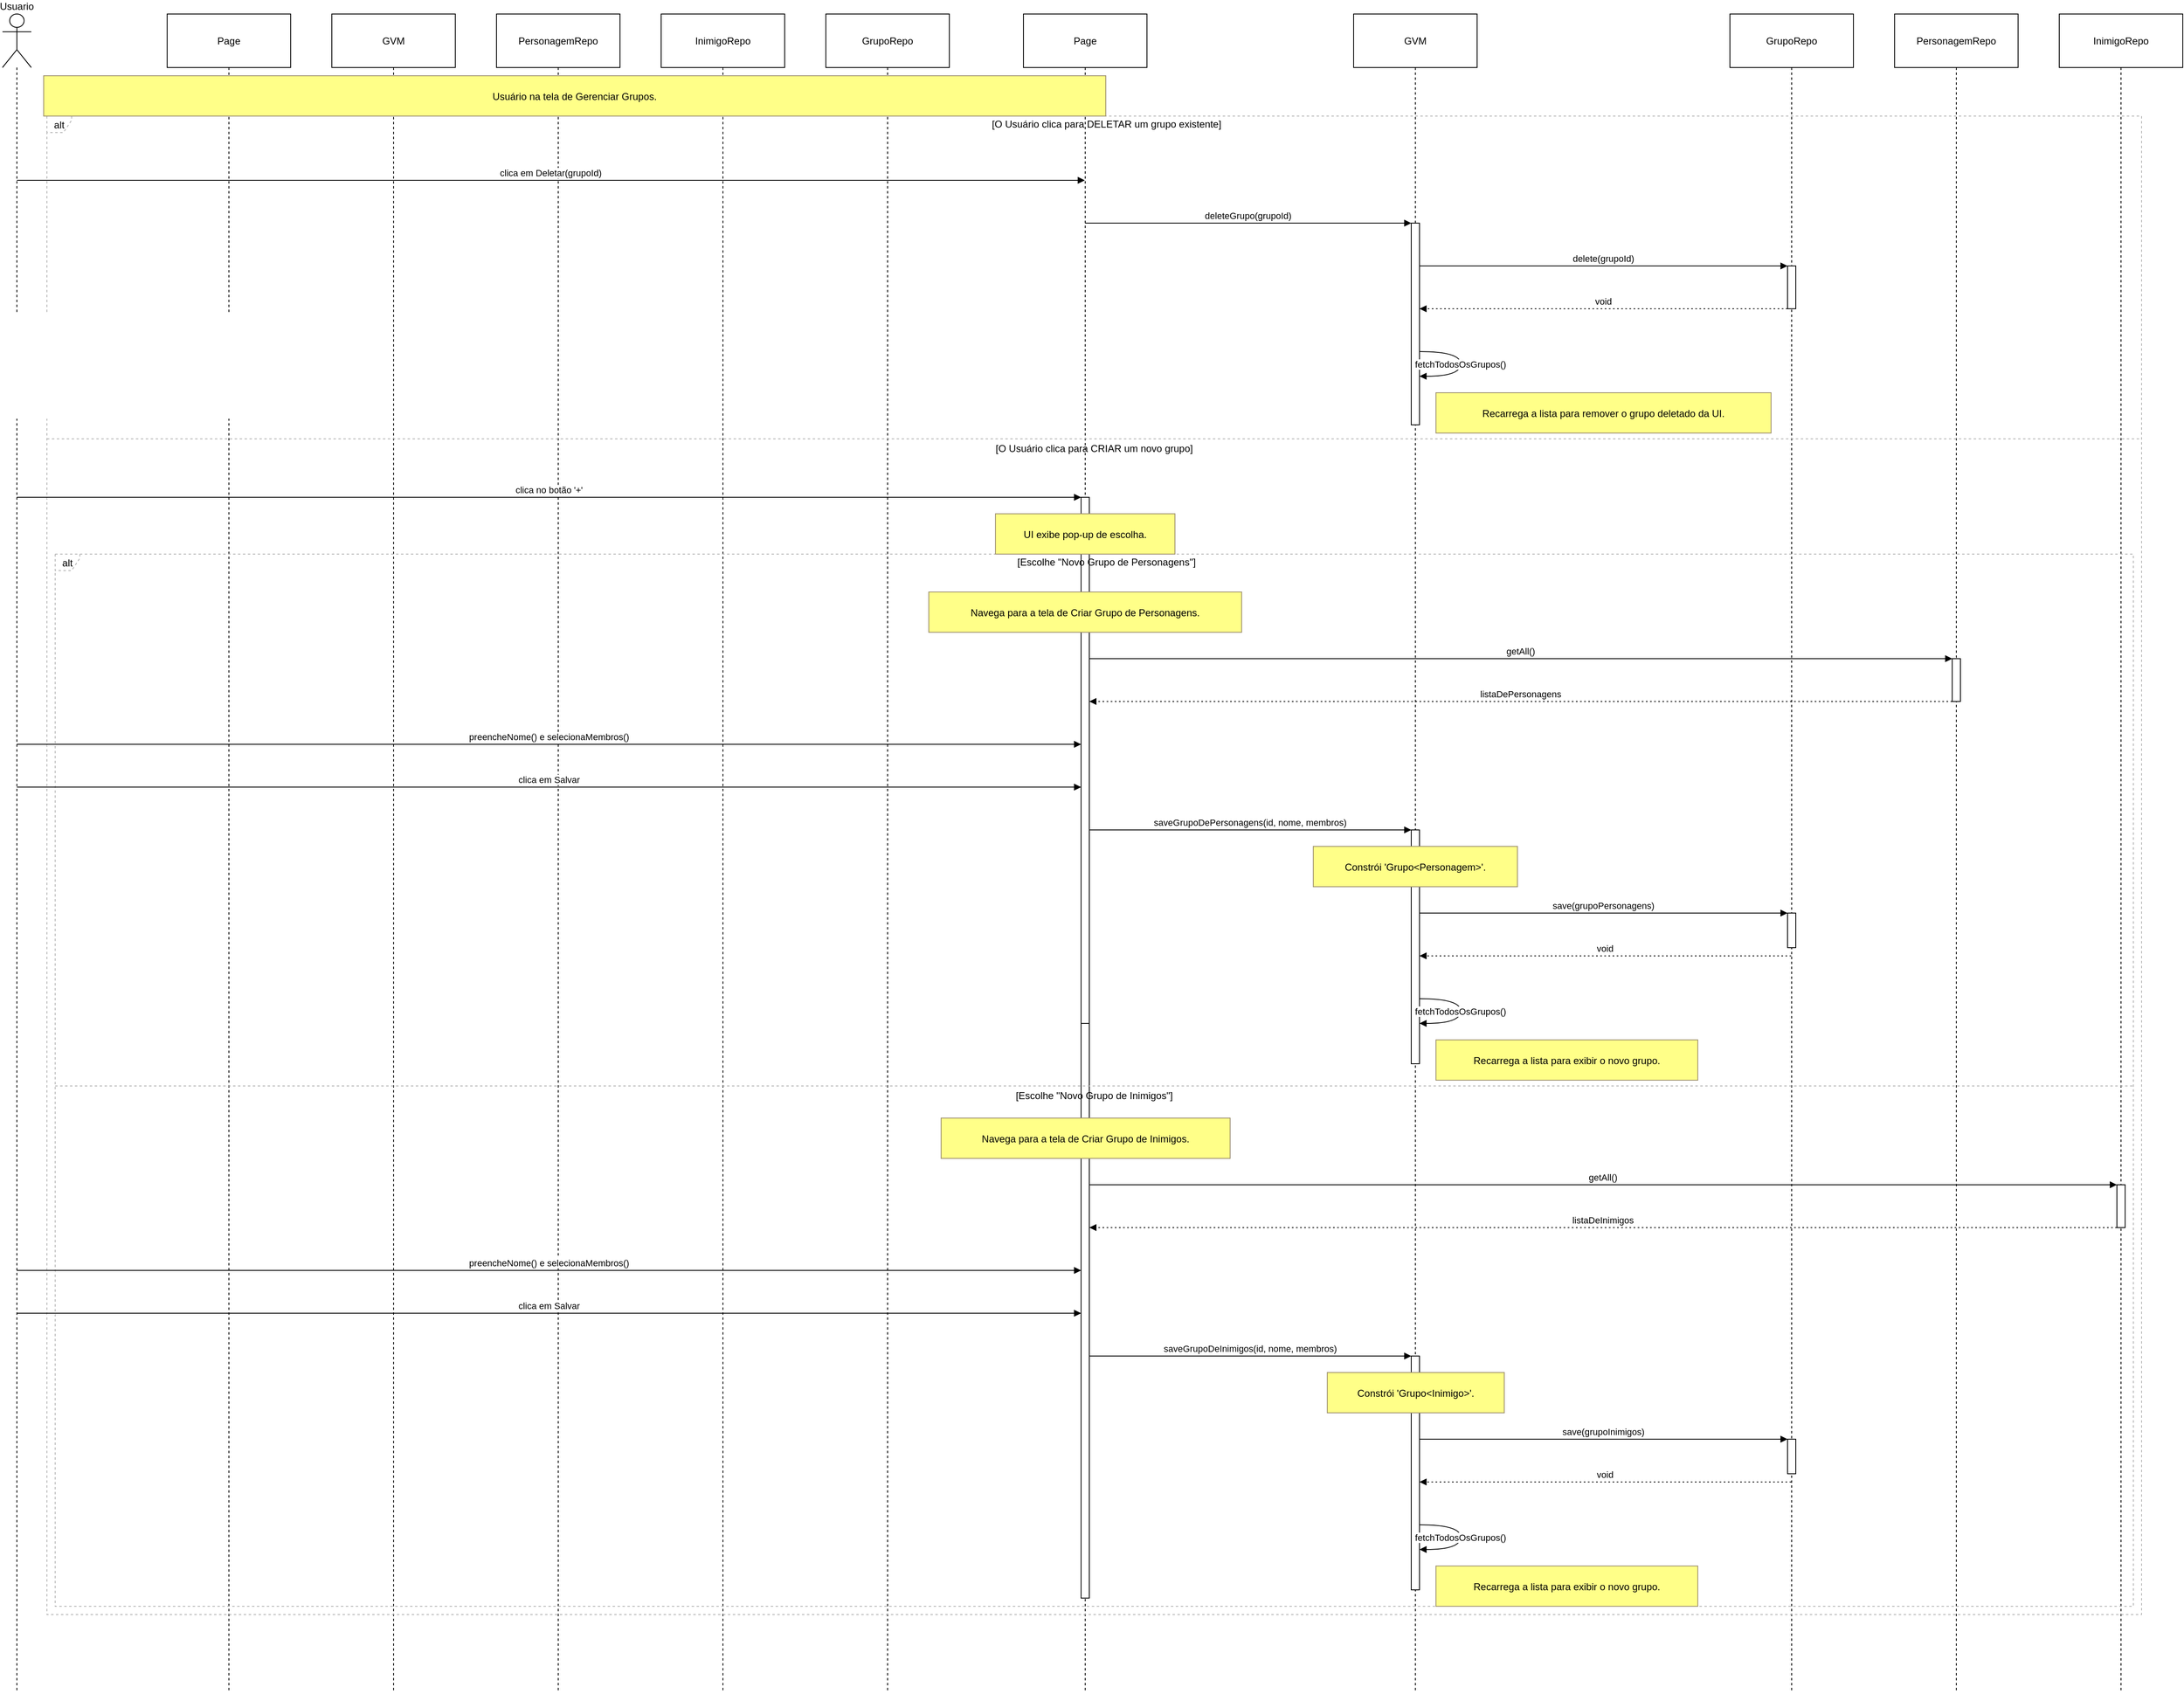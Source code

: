 <mxfile version="27.2.0">
  <diagram name="Página-1" id="x6wV84RPgrvfvhEwiL0w">
    <mxGraphModel grid="1" page="1" gridSize="10" guides="1" tooltips="1" connect="1" arrows="1" fold="1" pageScale="1" pageWidth="9999" pageHeight="9999" background="#ffffff" math="0" shadow="0">
      <root>
        <mxCell id="0" />
        <mxCell id="1" parent="0" />
        <mxCell id="SrfD6AW7B3wNPBuTBkw3-1" value="Usuario" style="shape=umlLifeline;perimeter=lifelinePerimeter;whiteSpace=wrap;container=1;dropTarget=0;collapsible=0;recursiveResize=0;outlineConnect=0;portConstraint=eastwest;newEdgeStyle={&quot;edgeStyle&quot;:&quot;elbowEdgeStyle&quot;,&quot;elbow&quot;:&quot;vertical&quot;,&quot;curved&quot;:0,&quot;rounded&quot;:0};participant=umlActor;verticalAlign=bottom;labelPosition=center;verticalLabelPosition=top;align=center;size=65.0;" vertex="1" parent="1">
          <mxGeometry x="300" y="110" width="35" height="2039" as="geometry" />
        </mxCell>
        <mxCell id="SrfD6AW7B3wNPBuTBkw3-2" value="Page" style="shape=umlLifeline;perimeter=lifelinePerimeter;whiteSpace=wrap;container=1;dropTarget=0;collapsible=0;recursiveResize=0;outlineConnect=0;portConstraint=eastwest;newEdgeStyle={&quot;edgeStyle&quot;:&quot;elbowEdgeStyle&quot;,&quot;elbow&quot;:&quot;vertical&quot;,&quot;curved&quot;:0,&quot;rounded&quot;:0};size=65;" vertex="1" parent="1">
          <mxGeometry x="500" y="110" width="150" height="2039" as="geometry" />
        </mxCell>
        <mxCell id="SrfD6AW7B3wNPBuTBkw3-3" value="GVM" style="shape=umlLifeline;perimeter=lifelinePerimeter;whiteSpace=wrap;container=1;dropTarget=0;collapsible=0;recursiveResize=0;outlineConnect=0;portConstraint=eastwest;newEdgeStyle={&quot;edgeStyle&quot;:&quot;elbowEdgeStyle&quot;,&quot;elbow&quot;:&quot;vertical&quot;,&quot;curved&quot;:0,&quot;rounded&quot;:0};size=65;" vertex="1" parent="1">
          <mxGeometry x="700" y="110" width="150" height="2039" as="geometry" />
        </mxCell>
        <mxCell id="SrfD6AW7B3wNPBuTBkw3-4" value="PersonagemRepo" style="shape=umlLifeline;perimeter=lifelinePerimeter;whiteSpace=wrap;container=1;dropTarget=0;collapsible=0;recursiveResize=0;outlineConnect=0;portConstraint=eastwest;newEdgeStyle={&quot;edgeStyle&quot;:&quot;elbowEdgeStyle&quot;,&quot;elbow&quot;:&quot;vertical&quot;,&quot;curved&quot;:0,&quot;rounded&quot;:0};size=65;" vertex="1" parent="1">
          <mxGeometry x="900" y="110" width="150" height="2039" as="geometry" />
        </mxCell>
        <mxCell id="SrfD6AW7B3wNPBuTBkw3-5" value="InimigoRepo" style="shape=umlLifeline;perimeter=lifelinePerimeter;whiteSpace=wrap;container=1;dropTarget=0;collapsible=0;recursiveResize=0;outlineConnect=0;portConstraint=eastwest;newEdgeStyle={&quot;edgeStyle&quot;:&quot;elbowEdgeStyle&quot;,&quot;elbow&quot;:&quot;vertical&quot;,&quot;curved&quot;:0,&quot;rounded&quot;:0};size=65;" vertex="1" parent="1">
          <mxGeometry x="1100" y="110" width="150" height="2039" as="geometry" />
        </mxCell>
        <mxCell id="SrfD6AW7B3wNPBuTBkw3-6" value="GrupoRepo" style="shape=umlLifeline;perimeter=lifelinePerimeter;whiteSpace=wrap;container=1;dropTarget=0;collapsible=0;recursiveResize=0;outlineConnect=0;portConstraint=eastwest;newEdgeStyle={&quot;edgeStyle&quot;:&quot;elbowEdgeStyle&quot;,&quot;elbow&quot;:&quot;vertical&quot;,&quot;curved&quot;:0,&quot;rounded&quot;:0};size=65;" vertex="1" parent="1">
          <mxGeometry x="1300" y="110" width="150" height="2039" as="geometry" />
        </mxCell>
        <mxCell id="SrfD6AW7B3wNPBuTBkw3-7" value="Page" style="shape=umlLifeline;perimeter=lifelinePerimeter;whiteSpace=wrap;container=1;dropTarget=0;collapsible=0;recursiveResize=0;outlineConnect=0;portConstraint=eastwest;newEdgeStyle={&quot;edgeStyle&quot;:&quot;elbowEdgeStyle&quot;,&quot;elbow&quot;:&quot;vertical&quot;,&quot;curved&quot;:0,&quot;rounded&quot;:0};size=65;" vertex="1" parent="1">
          <mxGeometry x="1540" y="110" width="150" height="2039" as="geometry" />
        </mxCell>
        <mxCell id="SrfD6AW7B3wNPBuTBkw3-8" value="" style="points=[];perimeter=orthogonalPerimeter;outlineConnect=0;targetShapes=umlLifeline;portConstraint=eastwest;newEdgeStyle={&quot;edgeStyle&quot;:&quot;elbowEdgeStyle&quot;,&quot;elbow&quot;:&quot;vertical&quot;,&quot;curved&quot;:0,&quot;rounded&quot;:0}" vertex="1" parent="SrfD6AW7B3wNPBuTBkw3-7">
          <mxGeometry x="70" y="587" width="10" height="698" as="geometry" />
        </mxCell>
        <mxCell id="SrfD6AW7B3wNPBuTBkw3-9" value="" style="points=[];perimeter=orthogonalPerimeter;outlineConnect=0;targetShapes=umlLifeline;portConstraint=eastwest;newEdgeStyle={&quot;edgeStyle&quot;:&quot;elbowEdgeStyle&quot;,&quot;elbow&quot;:&quot;vertical&quot;,&quot;curved&quot;:0,&quot;rounded&quot;:0}" vertex="1" parent="SrfD6AW7B3wNPBuTBkw3-7">
          <mxGeometry x="70" y="1226" width="10" height="698" as="geometry" />
        </mxCell>
        <mxCell id="SrfD6AW7B3wNPBuTBkw3-10" value="GVM" style="shape=umlLifeline;perimeter=lifelinePerimeter;whiteSpace=wrap;container=1;dropTarget=0;collapsible=0;recursiveResize=0;outlineConnect=0;portConstraint=eastwest;newEdgeStyle={&quot;edgeStyle&quot;:&quot;elbowEdgeStyle&quot;,&quot;elbow&quot;:&quot;vertical&quot;,&quot;curved&quot;:0,&quot;rounded&quot;:0};size=65;" vertex="1" parent="1">
          <mxGeometry x="1941" y="110" width="150" height="2039" as="geometry" />
        </mxCell>
        <mxCell id="SrfD6AW7B3wNPBuTBkw3-11" value="" style="points=[];perimeter=orthogonalPerimeter;outlineConnect=0;targetShapes=umlLifeline;portConstraint=eastwest;newEdgeStyle={&quot;edgeStyle&quot;:&quot;elbowEdgeStyle&quot;,&quot;elbow&quot;:&quot;vertical&quot;,&quot;curved&quot;:0,&quot;rounded&quot;:0}" vertex="1" parent="SrfD6AW7B3wNPBuTBkw3-10">
          <mxGeometry x="70" y="254" width="10" height="245" as="geometry" />
        </mxCell>
        <mxCell id="SrfD6AW7B3wNPBuTBkw3-12" value="" style="points=[];perimeter=orthogonalPerimeter;outlineConnect=0;targetShapes=umlLifeline;portConstraint=eastwest;newEdgeStyle={&quot;edgeStyle&quot;:&quot;elbowEdgeStyle&quot;,&quot;elbow&quot;:&quot;vertical&quot;,&quot;curved&quot;:0,&quot;rounded&quot;:0}" vertex="1" parent="SrfD6AW7B3wNPBuTBkw3-10">
          <mxGeometry x="70" y="991" width="10" height="284" as="geometry" />
        </mxCell>
        <mxCell id="SrfD6AW7B3wNPBuTBkw3-13" value="" style="points=[];perimeter=orthogonalPerimeter;outlineConnect=0;targetShapes=umlLifeline;portConstraint=eastwest;newEdgeStyle={&quot;edgeStyle&quot;:&quot;elbowEdgeStyle&quot;,&quot;elbow&quot;:&quot;vertical&quot;,&quot;curved&quot;:0,&quot;rounded&quot;:0}" vertex="1" parent="SrfD6AW7B3wNPBuTBkw3-10">
          <mxGeometry x="70" y="1630" width="10" height="284" as="geometry" />
        </mxCell>
        <mxCell id="SrfD6AW7B3wNPBuTBkw3-14" value="GrupoRepo" style="shape=umlLifeline;perimeter=lifelinePerimeter;whiteSpace=wrap;container=1;dropTarget=0;collapsible=0;recursiveResize=0;outlineConnect=0;portConstraint=eastwest;newEdgeStyle={&quot;edgeStyle&quot;:&quot;elbowEdgeStyle&quot;,&quot;elbow&quot;:&quot;vertical&quot;,&quot;curved&quot;:0,&quot;rounded&quot;:0};size=65;" vertex="1" parent="1">
          <mxGeometry x="2398" y="110" width="150" height="2039" as="geometry" />
        </mxCell>
        <mxCell id="SrfD6AW7B3wNPBuTBkw3-15" value="" style="points=[];perimeter=orthogonalPerimeter;outlineConnect=0;targetShapes=umlLifeline;portConstraint=eastwest;newEdgeStyle={&quot;edgeStyle&quot;:&quot;elbowEdgeStyle&quot;,&quot;elbow&quot;:&quot;vertical&quot;,&quot;curved&quot;:0,&quot;rounded&quot;:0}" vertex="1" parent="SrfD6AW7B3wNPBuTBkw3-14">
          <mxGeometry x="70" y="306" width="10" height="52" as="geometry" />
        </mxCell>
        <mxCell id="SrfD6AW7B3wNPBuTBkw3-16" value="" style="points=[];perimeter=orthogonalPerimeter;outlineConnect=0;targetShapes=umlLifeline;portConstraint=eastwest;newEdgeStyle={&quot;edgeStyle&quot;:&quot;elbowEdgeStyle&quot;,&quot;elbow&quot;:&quot;vertical&quot;,&quot;curved&quot;:0,&quot;rounded&quot;:0}" vertex="1" parent="SrfD6AW7B3wNPBuTBkw3-14">
          <mxGeometry x="70" y="1092" width="10" height="42" as="geometry" />
        </mxCell>
        <mxCell id="SrfD6AW7B3wNPBuTBkw3-17" value="" style="points=[];perimeter=orthogonalPerimeter;outlineConnect=0;targetShapes=umlLifeline;portConstraint=eastwest;newEdgeStyle={&quot;edgeStyle&quot;:&quot;elbowEdgeStyle&quot;,&quot;elbow&quot;:&quot;vertical&quot;,&quot;curved&quot;:0,&quot;rounded&quot;:0}" vertex="1" parent="SrfD6AW7B3wNPBuTBkw3-14">
          <mxGeometry x="70" y="1731" width="10" height="42" as="geometry" />
        </mxCell>
        <mxCell id="SrfD6AW7B3wNPBuTBkw3-18" value="PersonagemRepo" style="shape=umlLifeline;perimeter=lifelinePerimeter;whiteSpace=wrap;container=1;dropTarget=0;collapsible=0;recursiveResize=0;outlineConnect=0;portConstraint=eastwest;newEdgeStyle={&quot;edgeStyle&quot;:&quot;elbowEdgeStyle&quot;,&quot;elbow&quot;:&quot;vertical&quot;,&quot;curved&quot;:0,&quot;rounded&quot;:0};size=65;" vertex="1" parent="1">
          <mxGeometry x="2598" y="110" width="150" height="2039" as="geometry" />
        </mxCell>
        <mxCell id="SrfD6AW7B3wNPBuTBkw3-19" value="" style="points=[];perimeter=orthogonalPerimeter;outlineConnect=0;targetShapes=umlLifeline;portConstraint=eastwest;newEdgeStyle={&quot;edgeStyle&quot;:&quot;elbowEdgeStyle&quot;,&quot;elbow&quot;:&quot;vertical&quot;,&quot;curved&quot;:0,&quot;rounded&quot;:0}" vertex="1" parent="SrfD6AW7B3wNPBuTBkw3-18">
          <mxGeometry x="70" y="783" width="10" height="52" as="geometry" />
        </mxCell>
        <mxCell id="SrfD6AW7B3wNPBuTBkw3-20" value="InimigoRepo" style="shape=umlLifeline;perimeter=lifelinePerimeter;whiteSpace=wrap;container=1;dropTarget=0;collapsible=0;recursiveResize=0;outlineConnect=0;portConstraint=eastwest;newEdgeStyle={&quot;edgeStyle&quot;:&quot;elbowEdgeStyle&quot;,&quot;elbow&quot;:&quot;vertical&quot;,&quot;curved&quot;:0,&quot;rounded&quot;:0};size=65;" vertex="1" parent="1">
          <mxGeometry x="2798" y="110" width="150" height="2039" as="geometry" />
        </mxCell>
        <mxCell id="SrfD6AW7B3wNPBuTBkw3-21" value="" style="points=[];perimeter=orthogonalPerimeter;outlineConnect=0;targetShapes=umlLifeline;portConstraint=eastwest;newEdgeStyle={&quot;edgeStyle&quot;:&quot;elbowEdgeStyle&quot;,&quot;elbow&quot;:&quot;vertical&quot;,&quot;curved&quot;:0,&quot;rounded&quot;:0}" vertex="1" parent="SrfD6AW7B3wNPBuTBkw3-20">
          <mxGeometry x="70" y="1422" width="10" height="52" as="geometry" />
        </mxCell>
        <mxCell id="SrfD6AW7B3wNPBuTBkw3-22" value="alt" style="shape=umlFrame;dashed=1;pointerEvents=0;dropTarget=0;strokeColor=#B3B3B3;height=20;width=30" vertex="1" parent="1">
          <mxGeometry x="364" y="766" width="2524" height="1278" as="geometry" />
        </mxCell>
        <mxCell id="SrfD6AW7B3wNPBuTBkw3-23" value="[Escolhe &quot;Novo Grupo de Personagens&quot;]" style="text;strokeColor=none;fillColor=none;align=center;verticalAlign=middle;whiteSpace=wrap;" vertex="1" parent="SrfD6AW7B3wNPBuTBkw3-22">
          <mxGeometry x="30" width="2494" height="20" as="geometry" />
        </mxCell>
        <mxCell id="SrfD6AW7B3wNPBuTBkw3-24" value="[Escolhe &quot;Novo Grupo de Inimigos&quot;]" style="shape=line;dashed=1;whiteSpace=wrap;verticalAlign=top;labelPosition=center;verticalLabelPosition=middle;align=center;strokeColor=#B3B3B3;" vertex="1" parent="SrfD6AW7B3wNPBuTBkw3-22">
          <mxGeometry y="644" width="2524" height="4" as="geometry" />
        </mxCell>
        <mxCell id="SrfD6AW7B3wNPBuTBkw3-25" value="alt" style="shape=umlFrame;dashed=1;pointerEvents=0;dropTarget=0;strokeColor=#B3B3B3;height=20;width=30" vertex="1" parent="1">
          <mxGeometry x="354" y="234" width="2544" height="1820" as="geometry" />
        </mxCell>
        <mxCell id="SrfD6AW7B3wNPBuTBkw3-26" value="[O Usuário clica para DELETAR um grupo existente]" style="text;strokeColor=none;fillColor=none;align=center;verticalAlign=middle;whiteSpace=wrap;" vertex="1" parent="SrfD6AW7B3wNPBuTBkw3-25">
          <mxGeometry x="30" width="2514" height="20" as="geometry" />
        </mxCell>
        <mxCell id="SrfD6AW7B3wNPBuTBkw3-27" value="[O Usuário clica para CRIAR um novo grupo]" style="shape=line;dashed=1;whiteSpace=wrap;verticalAlign=top;labelPosition=center;verticalLabelPosition=middle;align=center;strokeColor=#B3B3B3;" vertex="1" parent="SrfD6AW7B3wNPBuTBkw3-25">
          <mxGeometry y="390" width="2544" height="4" as="geometry" />
        </mxCell>
        <mxCell id="SrfD6AW7B3wNPBuTBkw3-28" value="clica em Deletar(grupoId)" style="verticalAlign=bottom;edgeStyle=elbowEdgeStyle;elbow=vertical;curved=0;rounded=0;endArrow=block;" edge="1" parent="1" source="SrfD6AW7B3wNPBuTBkw3-1" target="SrfD6AW7B3wNPBuTBkw3-7">
          <mxGeometry relative="1" as="geometry">
            <Array as="points">
              <mxPoint x="1004" y="312" />
            </Array>
          </mxGeometry>
        </mxCell>
        <mxCell id="SrfD6AW7B3wNPBuTBkw3-29" value="deleteGrupo(grupoId)" style="verticalAlign=bottom;edgeStyle=elbowEdgeStyle;elbow=vertical;curved=0;rounded=0;endArrow=block;" edge="1" parent="1" source="SrfD6AW7B3wNPBuTBkw3-7" target="SrfD6AW7B3wNPBuTBkw3-11">
          <mxGeometry relative="1" as="geometry">
            <Array as="points">
              <mxPoint x="1824" y="364" />
            </Array>
          </mxGeometry>
        </mxCell>
        <mxCell id="SrfD6AW7B3wNPBuTBkw3-30" value="delete(grupoId)" style="verticalAlign=bottom;edgeStyle=elbowEdgeStyle;elbow=vertical;curved=0;rounded=0;endArrow=block;" edge="1" parent="1" source="SrfD6AW7B3wNPBuTBkw3-11" target="SrfD6AW7B3wNPBuTBkw3-15">
          <mxGeometry relative="1" as="geometry">
            <Array as="points">
              <mxPoint x="2255" y="416" />
            </Array>
          </mxGeometry>
        </mxCell>
        <mxCell id="SrfD6AW7B3wNPBuTBkw3-31" value="void" style="verticalAlign=bottom;edgeStyle=elbowEdgeStyle;elbow=vertical;curved=0;rounded=0;dashed=1;dashPattern=2 3;endArrow=block;" edge="1" parent="1" source="SrfD6AW7B3wNPBuTBkw3-15" target="SrfD6AW7B3wNPBuTBkw3-11">
          <mxGeometry relative="1" as="geometry">
            <Array as="points">
              <mxPoint x="2256" y="468" />
            </Array>
          </mxGeometry>
        </mxCell>
        <mxCell id="SrfD6AW7B3wNPBuTBkw3-32" value="fetchTodosOsGrupos()" style="curved=1;endArrow=block;rounded=0;" edge="1" parent="1" source="SrfD6AW7B3wNPBuTBkw3-11" target="SrfD6AW7B3wNPBuTBkw3-11">
          <mxGeometry relative="1" as="geometry">
            <Array as="points">
              <mxPoint x="2071" y="520" />
              <mxPoint x="2071" y="550" />
            </Array>
          </mxGeometry>
        </mxCell>
        <mxCell id="SrfD6AW7B3wNPBuTBkw3-33" value="clica no botão &#39;+&#39;" style="verticalAlign=bottom;edgeStyle=elbowEdgeStyle;elbow=vertical;curved=0;rounded=0;endArrow=block;" edge="1" parent="1" source="SrfD6AW7B3wNPBuTBkw3-1" target="SrfD6AW7B3wNPBuTBkw3-8">
          <mxGeometry relative="1" as="geometry">
            <Array as="points">
              <mxPoint x="1004" y="697" />
            </Array>
          </mxGeometry>
        </mxCell>
        <mxCell id="SrfD6AW7B3wNPBuTBkw3-34" value="getAll()" style="verticalAlign=bottom;edgeStyle=elbowEdgeStyle;elbow=vertical;curved=0;rounded=0;endArrow=block;" edge="1" parent="1" source="SrfD6AW7B3wNPBuTBkw3-8" target="SrfD6AW7B3wNPBuTBkw3-19">
          <mxGeometry relative="1" as="geometry">
            <Array as="points">
              <mxPoint x="2155" y="893" />
            </Array>
          </mxGeometry>
        </mxCell>
        <mxCell id="SrfD6AW7B3wNPBuTBkw3-35" value="listaDePersonagens" style="verticalAlign=bottom;edgeStyle=elbowEdgeStyle;elbow=vertical;curved=0;rounded=0;dashed=1;dashPattern=2 3;endArrow=block;" edge="1" parent="1" source="SrfD6AW7B3wNPBuTBkw3-19" target="SrfD6AW7B3wNPBuTBkw3-8">
          <mxGeometry relative="1" as="geometry">
            <Array as="points">
              <mxPoint x="2156" y="945" />
            </Array>
          </mxGeometry>
        </mxCell>
        <mxCell id="SrfD6AW7B3wNPBuTBkw3-36" value="preencheNome() e selecionaMembros()" style="verticalAlign=bottom;edgeStyle=elbowEdgeStyle;elbow=vertical;curved=0;rounded=0;endArrow=block;" edge="1" parent="1" source="SrfD6AW7B3wNPBuTBkw3-1" target="SrfD6AW7B3wNPBuTBkw3-8">
          <mxGeometry relative="1" as="geometry">
            <Array as="points">
              <mxPoint x="1002" y="997" />
            </Array>
          </mxGeometry>
        </mxCell>
        <mxCell id="SrfD6AW7B3wNPBuTBkw3-37" value="clica em Salvar" style="verticalAlign=bottom;edgeStyle=elbowEdgeStyle;elbow=vertical;curved=0;rounded=0;endArrow=block;" edge="1" parent="1" source="SrfD6AW7B3wNPBuTBkw3-1" target="SrfD6AW7B3wNPBuTBkw3-8">
          <mxGeometry relative="1" as="geometry">
            <Array as="points">
              <mxPoint x="1002" y="1049" />
            </Array>
          </mxGeometry>
        </mxCell>
        <mxCell id="SrfD6AW7B3wNPBuTBkw3-38" value="saveGrupoDePersonagens(id, nome, membros)" style="verticalAlign=bottom;edgeStyle=elbowEdgeStyle;elbow=vertical;curved=0;rounded=0;endArrow=block;" edge="1" parent="1" source="SrfD6AW7B3wNPBuTBkw3-8" target="SrfD6AW7B3wNPBuTBkw3-12">
          <mxGeometry relative="1" as="geometry">
            <Array as="points">
              <mxPoint x="1826" y="1101" />
            </Array>
          </mxGeometry>
        </mxCell>
        <mxCell id="SrfD6AW7B3wNPBuTBkw3-39" value="save(grupoPersonagens)" style="verticalAlign=bottom;edgeStyle=elbowEdgeStyle;elbow=vertical;curved=0;rounded=0;endArrow=block;" edge="1" parent="1" source="SrfD6AW7B3wNPBuTBkw3-12" target="SrfD6AW7B3wNPBuTBkw3-16">
          <mxGeometry relative="1" as="geometry">
            <Array as="points">
              <mxPoint x="2255" y="1202" />
            </Array>
          </mxGeometry>
        </mxCell>
        <mxCell id="SrfD6AW7B3wNPBuTBkw3-40" value="void" style="verticalAlign=bottom;edgeStyle=elbowEdgeStyle;elbow=vertical;curved=0;rounded=0;dashed=1;dashPattern=2 3;endArrow=block;" edge="1" parent="1" source="SrfD6AW7B3wNPBuTBkw3-14" target="SrfD6AW7B3wNPBuTBkw3-12">
          <mxGeometry relative="1" as="geometry">
            <Array as="points">
              <mxPoint x="2256" y="1254" />
            </Array>
          </mxGeometry>
        </mxCell>
        <mxCell id="SrfD6AW7B3wNPBuTBkw3-41" value="fetchTodosOsGrupos()" style="curved=1;endArrow=block;rounded=0;" edge="1" parent="1" source="SrfD6AW7B3wNPBuTBkw3-12" target="SrfD6AW7B3wNPBuTBkw3-12">
          <mxGeometry relative="1" as="geometry">
            <Array as="points">
              <mxPoint x="2071" y="1306" />
              <mxPoint x="2071" y="1336" />
            </Array>
          </mxGeometry>
        </mxCell>
        <mxCell id="SrfD6AW7B3wNPBuTBkw3-42" value="getAll()" style="verticalAlign=bottom;edgeStyle=elbowEdgeStyle;elbow=vertical;curved=0;rounded=0;endArrow=block;" edge="1" parent="1" source="SrfD6AW7B3wNPBuTBkw3-9" target="SrfD6AW7B3wNPBuTBkw3-21">
          <mxGeometry relative="1" as="geometry">
            <Array as="points">
              <mxPoint x="2255" y="1532" />
            </Array>
          </mxGeometry>
        </mxCell>
        <mxCell id="SrfD6AW7B3wNPBuTBkw3-43" value="listaDeInimigos" style="verticalAlign=bottom;edgeStyle=elbowEdgeStyle;elbow=vertical;curved=0;rounded=0;dashed=1;dashPattern=2 3;endArrow=block;" edge="1" parent="1" source="SrfD6AW7B3wNPBuTBkw3-21" target="SrfD6AW7B3wNPBuTBkw3-9">
          <mxGeometry relative="1" as="geometry">
            <Array as="points">
              <mxPoint x="2256" y="1584" />
            </Array>
          </mxGeometry>
        </mxCell>
        <mxCell id="SrfD6AW7B3wNPBuTBkw3-44" value="preencheNome() e selecionaMembros()" style="verticalAlign=bottom;edgeStyle=elbowEdgeStyle;elbow=vertical;curved=0;rounded=0;endArrow=block;" edge="1" parent="1" source="SrfD6AW7B3wNPBuTBkw3-1" target="SrfD6AW7B3wNPBuTBkw3-9">
          <mxGeometry relative="1" as="geometry">
            <Array as="points">
              <mxPoint x="1002" y="1636" />
            </Array>
          </mxGeometry>
        </mxCell>
        <mxCell id="SrfD6AW7B3wNPBuTBkw3-45" value="clica em Salvar" style="verticalAlign=bottom;edgeStyle=elbowEdgeStyle;elbow=vertical;curved=0;rounded=0;endArrow=block;" edge="1" parent="1" source="SrfD6AW7B3wNPBuTBkw3-1" target="SrfD6AW7B3wNPBuTBkw3-9">
          <mxGeometry relative="1" as="geometry">
            <Array as="points">
              <mxPoint x="1002" y="1688" />
            </Array>
          </mxGeometry>
        </mxCell>
        <mxCell id="SrfD6AW7B3wNPBuTBkw3-46" value="saveGrupoDeInimigos(id, nome, membros)" style="verticalAlign=bottom;edgeStyle=elbowEdgeStyle;elbow=vertical;curved=0;rounded=0;endArrow=block;" edge="1" parent="1" source="SrfD6AW7B3wNPBuTBkw3-9" target="SrfD6AW7B3wNPBuTBkw3-13">
          <mxGeometry relative="1" as="geometry">
            <Array as="points">
              <mxPoint x="1826" y="1740" />
            </Array>
          </mxGeometry>
        </mxCell>
        <mxCell id="SrfD6AW7B3wNPBuTBkw3-47" value="save(grupoInimigos)" style="verticalAlign=bottom;edgeStyle=elbowEdgeStyle;elbow=vertical;curved=0;rounded=0;endArrow=block;" edge="1" parent="1" source="SrfD6AW7B3wNPBuTBkw3-13" target="SrfD6AW7B3wNPBuTBkw3-17">
          <mxGeometry relative="1" as="geometry">
            <Array as="points">
              <mxPoint x="2255" y="1841" />
            </Array>
          </mxGeometry>
        </mxCell>
        <mxCell id="SrfD6AW7B3wNPBuTBkw3-48" value="void" style="verticalAlign=bottom;edgeStyle=elbowEdgeStyle;elbow=vertical;curved=0;rounded=0;dashed=1;dashPattern=2 3;endArrow=block;" edge="1" parent="1" source="SrfD6AW7B3wNPBuTBkw3-14" target="SrfD6AW7B3wNPBuTBkw3-13">
          <mxGeometry relative="1" as="geometry">
            <Array as="points">
              <mxPoint x="2256" y="1893" />
            </Array>
          </mxGeometry>
        </mxCell>
        <mxCell id="SrfD6AW7B3wNPBuTBkw3-49" value="fetchTodosOsGrupos()" style="curved=1;endArrow=block;rounded=0;" edge="1" parent="1" source="SrfD6AW7B3wNPBuTBkw3-13" target="SrfD6AW7B3wNPBuTBkw3-13">
          <mxGeometry relative="1" as="geometry">
            <Array as="points">
              <mxPoint x="2071" y="1945" />
              <mxPoint x="2071" y="1975" />
            </Array>
          </mxGeometry>
        </mxCell>
        <mxCell id="SrfD6AW7B3wNPBuTBkw3-50" value="Usuário na tela de Gerenciar Grupos." style="fillColor=#ffff88;strokeColor=#9E916F;" vertex="1" parent="1">
          <mxGeometry x="350" y="185" width="1290" height="49" as="geometry" />
        </mxCell>
        <mxCell id="SrfD6AW7B3wNPBuTBkw3-51" value="Recarrega a lista para remover o grupo deletado da UI." style="fillColor=#ffff88;strokeColor=#9E916F;" vertex="1" parent="1">
          <mxGeometry x="2041" y="570" width="407" height="49" as="geometry" />
        </mxCell>
        <mxCell id="SrfD6AW7B3wNPBuTBkw3-52" value="UI exibe pop-up de escolha." style="fillColor=#ffff88;strokeColor=#9E916F;" vertex="1" parent="1">
          <mxGeometry x="1506" y="717" width="218" height="49" as="geometry" />
        </mxCell>
        <mxCell id="SrfD6AW7B3wNPBuTBkw3-53" value="Navega para a tela de Criar Grupo de Personagens." style="fillColor=#ffff88;strokeColor=#9E916F;" vertex="1" parent="1">
          <mxGeometry x="1425" y="812" width="380" height="49" as="geometry" />
        </mxCell>
        <mxCell id="SrfD6AW7B3wNPBuTBkw3-54" value="Constrói &#39;Grupo&lt;Personagem&gt;&#39;." style="fillColor=#ffff88;strokeColor=#9E916F;" vertex="1" parent="1">
          <mxGeometry x="1892" y="1121" width="248" height="49" as="geometry" />
        </mxCell>
        <mxCell id="SrfD6AW7B3wNPBuTBkw3-55" value="Recarrega a lista para exibir o novo grupo." style="fillColor=#ffff88;strokeColor=#9E916F;" vertex="1" parent="1">
          <mxGeometry x="2041" y="1356" width="318" height="49" as="geometry" />
        </mxCell>
        <mxCell id="SrfD6AW7B3wNPBuTBkw3-56" value="Navega para a tela de Criar Grupo de Inimigos." style="fillColor=#ffff88;strokeColor=#9E916F;" vertex="1" parent="1">
          <mxGeometry x="1440" y="1451" width="351" height="49" as="geometry" />
        </mxCell>
        <mxCell id="SrfD6AW7B3wNPBuTBkw3-57" value="Constrói &#39;Grupo&lt;Inimigo&gt;&#39;." style="fillColor=#ffff88;strokeColor=#9E916F;" vertex="1" parent="1">
          <mxGeometry x="1909" y="1760" width="215" height="49" as="geometry" />
        </mxCell>
        <mxCell id="SrfD6AW7B3wNPBuTBkw3-58" value="Recarrega a lista para exibir o novo grupo." style="fillColor=#ffff88;strokeColor=#9E916F;" vertex="1" parent="1">
          <mxGeometry x="2041" y="1995" width="318" height="49" as="geometry" />
        </mxCell>
      </root>
    </mxGraphModel>
  </diagram>
</mxfile>

